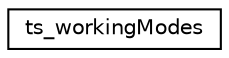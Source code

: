 digraph "Graphical Class Hierarchy"
{
  edge [fontname="Helvetica",fontsize="10",labelfontname="Helvetica",labelfontsize="10"];
  node [fontname="Helvetica",fontsize="10",shape=record];
  rankdir="LR";
  Node1 [label="ts_workingModes",height=0.2,width=0.4,color="black", fillcolor="white", style="filled",URL="$structts__working_modes.html",tooltip="Working Modes. "];
}
